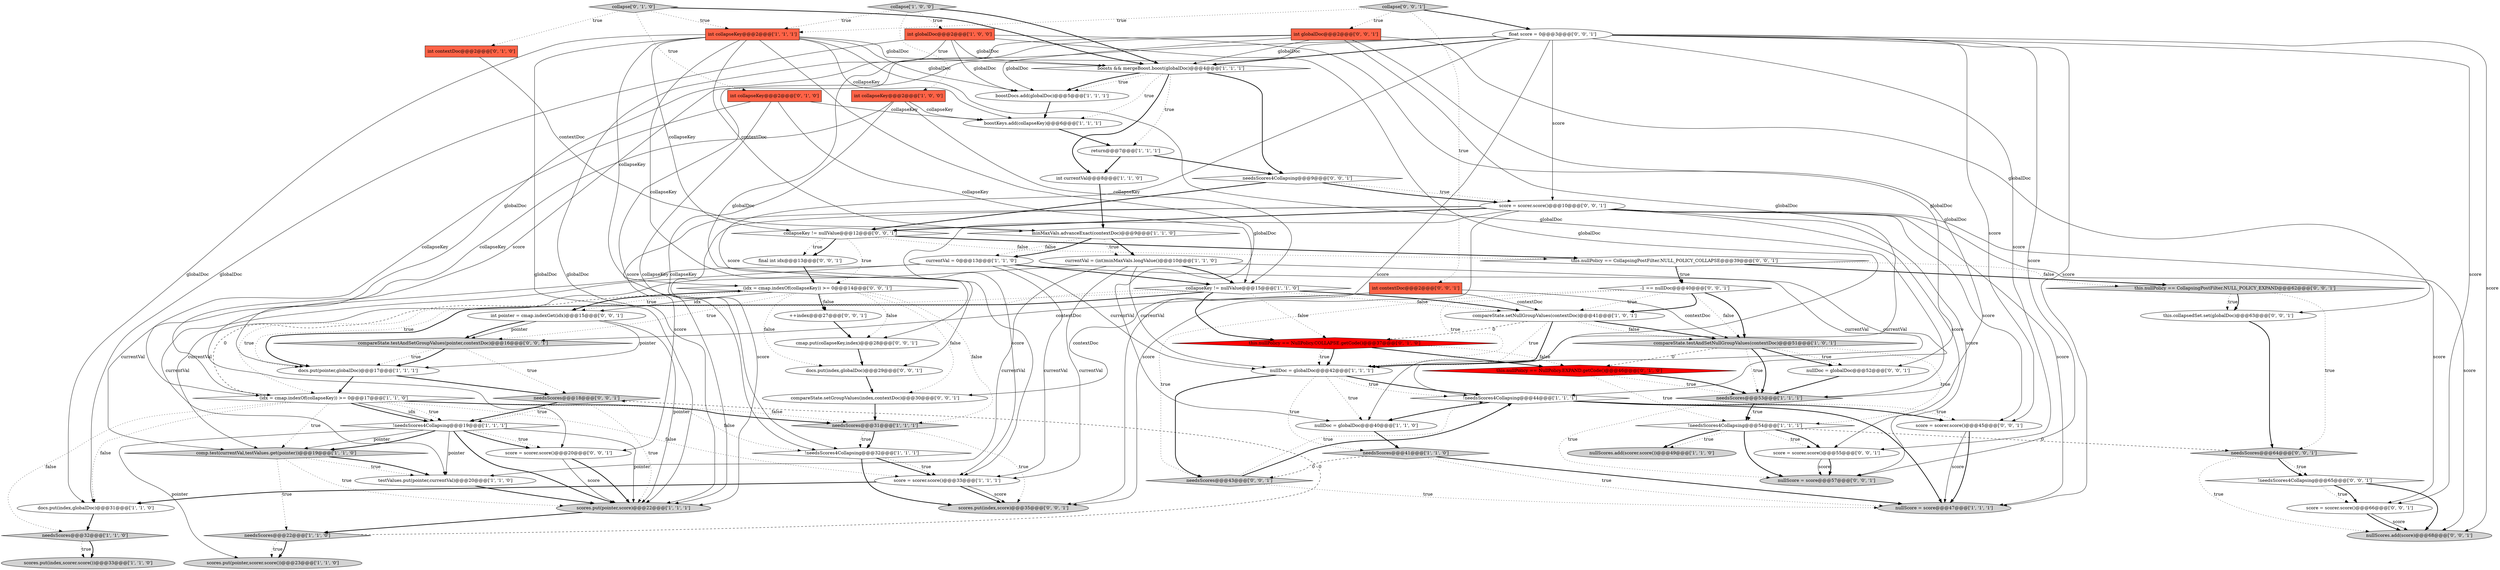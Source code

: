 digraph {
71 [style = filled, label = "collapseKey != nullValue@@@12@@@['0', '0', '1']", fillcolor = white, shape = diamond image = "AAA0AAABBB3BBB"];
64 [style = filled, label = "int contextDoc@@@2@@@['0', '0', '1']", fillcolor = tomato, shape = box image = "AAA0AAABBB3BBB"];
3 [style = filled, label = "!needsScores4Collapsing@@@19@@@['1', '1', '1']", fillcolor = white, shape = diamond image = "AAA0AAABBB1BBB"];
8 [style = filled, label = "nullDoc = globalDoc@@@42@@@['1', '1', '1']", fillcolor = white, shape = ellipse image = "AAA0AAABBB1BBB"];
60 [style = filled, label = "score = scorer.score()@@@20@@@['0', '0', '1']", fillcolor = white, shape = ellipse image = "AAA0AAABBB3BBB"];
16 [style = filled, label = "scores.put(pointer,score)@@@22@@@['1', '1', '1']", fillcolor = lightgray, shape = ellipse image = "AAA0AAABBB1BBB"];
14 [style = filled, label = "comp.test(currentVal,testValues.get(pointer))@@@19@@@['1', '1', '0']", fillcolor = lightgray, shape = diamond image = "AAA0AAABBB1BBB"];
36 [style = filled, label = "!needsScores4Collapsing@@@44@@@['1', '1', '1']", fillcolor = white, shape = diamond image = "AAA0AAABBB1BBB"];
33 [style = filled, label = "compareState.setNullGroupValues(contextDoc)@@@41@@@['1', '0', '1']", fillcolor = white, shape = ellipse image = "AAA0AAABBB1BBB"];
45 [style = filled, label = "score = scorer.score()@@@45@@@['0', '0', '1']", fillcolor = white, shape = ellipse image = "AAA0AAABBB3BBB"];
52 [style = filled, label = "collapse['0', '0', '1']", fillcolor = lightgray, shape = diamond image = "AAA0AAABBB3BBB"];
48 [style = filled, label = "compareState.testAndSetGroupValues(pointer,contextDoc)@@@16@@@['0', '0', '1']", fillcolor = lightgray, shape = diamond image = "AAA0AAABBB3BBB"];
20 [style = filled, label = "needsScores@@@22@@@['1', '1', '0']", fillcolor = lightgray, shape = diamond image = "AAA0AAABBB1BBB"];
67 [style = filled, label = "final int idx@@@13@@@['0', '0', '1']", fillcolor = white, shape = ellipse image = "AAA0AAABBB3BBB"];
68 [style = filled, label = "needsScores@@@18@@@['0', '0', '1']", fillcolor = lightgray, shape = diamond image = "AAA0AAABBB3BBB"];
44 [style = filled, label = "!needsScores4Collapsing@@@65@@@['0', '0', '1']", fillcolor = white, shape = diamond image = "AAA0AAABBB3BBB"];
42 [style = filled, label = "(idx = cmap.indexOf(collapseKey)) >= 0@@@14@@@['0', '0', '1']", fillcolor = white, shape = diamond image = "AAA0AAABBB3BBB"];
4 [style = filled, label = "(idx = cmap.indexOf(collapseKey)) >= 0@@@17@@@['1', '1', '0']", fillcolor = white, shape = diamond image = "AAA0AAABBB1BBB"];
27 [style = filled, label = "!needsScores4Collapsing@@@32@@@['1', '1', '1']", fillcolor = white, shape = diamond image = "AAA0AAABBB1BBB"];
17 [style = filled, label = "currentVal = (int)minMaxVals.longValue()@@@10@@@['1', '1', '0']", fillcolor = white, shape = ellipse image = "AAA0AAABBB1BBB"];
29 [style = filled, label = "collapse['1', '0', '0']", fillcolor = lightgray, shape = diamond image = "AAA0AAABBB1BBB"];
51 [style = filled, label = "-1 == nullDoc@@@40@@@['0', '0', '1']", fillcolor = white, shape = diamond image = "AAA0AAABBB3BBB"];
63 [style = filled, label = "nullDoc = globalDoc@@@52@@@['0', '0', '1']", fillcolor = white, shape = ellipse image = "AAA0AAABBB3BBB"];
9 [style = filled, label = "needsScores@@@41@@@['1', '1', '0']", fillcolor = lightgray, shape = diamond image = "AAA0AAABBB1BBB"];
37 [style = filled, label = "int contextDoc@@@2@@@['0', '1', '0']", fillcolor = tomato, shape = box image = "AAA0AAABBB2BBB"];
56 [style = filled, label = "this.collapsedSet.set(globalDoc)@@@63@@@['0', '0', '1']", fillcolor = white, shape = ellipse image = "AAA0AAABBB3BBB"];
43 [style = filled, label = "this.nullPolicy == CollapsingPostFilter.NULL_POLICY_COLLAPSE@@@39@@@['0', '0', '1']", fillcolor = white, shape = diamond image = "AAA0AAABBB3BBB"];
15 [style = filled, label = "minMaxVals.advanceExact(contextDoc)@@@9@@@['1', '1', '0']", fillcolor = white, shape = diamond image = "AAA0AAABBB1BBB"];
54 [style = filled, label = "float score = 0@@@3@@@['0', '0', '1']", fillcolor = white, shape = ellipse image = "AAA0AAABBB3BBB"];
11 [style = filled, label = "int collapseKey@@@2@@@['1', '0', '0']", fillcolor = tomato, shape = box image = "AAA0AAABBB1BBB"];
0 [style = filled, label = "score = scorer.score()@@@33@@@['1', '1', '1']", fillcolor = white, shape = ellipse image = "AAA0AAABBB1BBB"];
25 [style = filled, label = "boostKeys.add(collapseKey)@@@6@@@['1', '1', '1']", fillcolor = white, shape = ellipse image = "AAA0AAABBB1BBB"];
28 [style = filled, label = "boostDocs.add(globalDoc)@@@5@@@['1', '1', '1']", fillcolor = white, shape = ellipse image = "AAA0AAABBB1BBB"];
18 [style = filled, label = "currentVal = 0@@@13@@@['1', '1', '0']", fillcolor = white, shape = ellipse image = "AAA0AAABBB1BBB"];
58 [style = filled, label = "scores.put(index,score)@@@35@@@['0', '0', '1']", fillcolor = lightgray, shape = ellipse image = "AAA0AAABBB3BBB"];
72 [style = filled, label = "cmap.put(collapseKey,index)@@@28@@@['0', '0', '1']", fillcolor = white, shape = ellipse image = "AAA0AAABBB3BBB"];
47 [style = filled, label = "int globalDoc@@@2@@@['0', '0', '1']", fillcolor = tomato, shape = box image = "AAA0AAABBB3BBB"];
7 [style = filled, label = "needsScores@@@32@@@['1', '1', '0']", fillcolor = lightgray, shape = diamond image = "AAA0AAABBB1BBB"];
70 [style = filled, label = "nullScore = score@@@57@@@['0', '0', '1']", fillcolor = lightgray, shape = ellipse image = "AAA0AAABBB3BBB"];
19 [style = filled, label = "!needsScores4Collapsing@@@54@@@['1', '1', '1']", fillcolor = white, shape = diamond image = "AAA0AAABBB1BBB"];
6 [style = filled, label = "scores.put(pointer,scorer.score())@@@23@@@['1', '1', '0']", fillcolor = lightgray, shape = ellipse image = "AAA0AAABBB1BBB"];
26 [style = filled, label = "needsScores@@@53@@@['1', '1', '1']", fillcolor = lightgray, shape = diamond image = "AAA0AAABBB1BBB"];
53 [style = filled, label = "score = scorer.score()@@@55@@@['0', '0', '1']", fillcolor = white, shape = ellipse image = "AAA0AAABBB3BBB"];
65 [style = filled, label = "this.nullPolicy == CollapsingPostFilter.NULL_POLICY_EXPAND@@@62@@@['0', '0', '1']", fillcolor = lightgray, shape = diamond image = "AAA0AAABBB3BBB"];
13 [style = filled, label = "int collapseKey@@@2@@@['1', '1', '1']", fillcolor = tomato, shape = box image = "AAA0AAABBB1BBB"];
55 [style = filled, label = "score = scorer.score()@@@10@@@['0', '0', '1']", fillcolor = white, shape = ellipse image = "AAA0AAABBB3BBB"];
2 [style = filled, label = "docs.put(index,globalDoc)@@@31@@@['1', '1', '0']", fillcolor = white, shape = ellipse image = "AAA0AAABBB1BBB"];
57 [style = filled, label = "docs.put(index,globalDoc)@@@29@@@['0', '0', '1']", fillcolor = white, shape = ellipse image = "AAA0AAABBB3BBB"];
62 [style = filled, label = "needsScores@@@64@@@['0', '0', '1']", fillcolor = lightgray, shape = diamond image = "AAA0AAABBB3BBB"];
22 [style = filled, label = "nullScore = score@@@47@@@['1', '1', '1']", fillcolor = lightgray, shape = ellipse image = "AAA0AAABBB1BBB"];
32 [style = filled, label = "return@@@7@@@['1', '1', '1']", fillcolor = white, shape = ellipse image = "AAA0AAABBB1BBB"];
35 [style = filled, label = "collapseKey != nullValue@@@15@@@['1', '1', '0']", fillcolor = white, shape = diamond image = "AAA0AAABBB1BBB"];
24 [style = filled, label = "needsScores@@@31@@@['1', '1', '1']", fillcolor = lightgray, shape = diamond image = "AAA0AAABBB1BBB"];
12 [style = filled, label = "docs.put(pointer,globalDoc)@@@17@@@['1', '1', '1']", fillcolor = white, shape = ellipse image = "AAA0AAABBB1BBB"];
21 [style = filled, label = "nullDoc = globalDoc@@@40@@@['1', '1', '0']", fillcolor = white, shape = ellipse image = "AAA0AAABBB1BBB"];
38 [style = filled, label = "int collapseKey@@@2@@@['0', '1', '0']", fillcolor = tomato, shape = box image = "AAA0AAABBB2BBB"];
40 [style = filled, label = "this.nullPolicy == NullPolicy.EXPAND.getCode()@@@46@@@['0', '1', '0']", fillcolor = red, shape = diamond image = "AAA1AAABBB2BBB"];
30 [style = filled, label = "boosts && mergeBoost.boost(globalDoc)@@@4@@@['1', '1', '1']", fillcolor = white, shape = diamond image = "AAA0AAABBB1BBB"];
39 [style = filled, label = "collapse['0', '1', '0']", fillcolor = lightgray, shape = diamond image = "AAA0AAABBB2BBB"];
41 [style = filled, label = "this.nullPolicy == NullPolicy.COLLAPSE.getCode()@@@37@@@['0', '1', '0']", fillcolor = red, shape = diamond image = "AAA1AAABBB2BBB"];
5 [style = filled, label = "scores.put(index,scorer.score())@@@33@@@['1', '1', '0']", fillcolor = lightgray, shape = ellipse image = "AAA0AAABBB1BBB"];
49 [style = filled, label = "score = scorer.score()@@@66@@@['0', '0', '1']", fillcolor = white, shape = ellipse image = "AAA0AAABBB3BBB"];
59 [style = filled, label = "int pointer = cmap.indexGet(idx)@@@15@@@['0', '0', '1']", fillcolor = white, shape = ellipse image = "AAA0AAABBB3BBB"];
31 [style = filled, label = "testValues.put(pointer,currentVal)@@@20@@@['1', '1', '0']", fillcolor = white, shape = ellipse image = "AAA0AAABBB1BBB"];
46 [style = filled, label = "compareState.setGroupValues(index,contextDoc)@@@30@@@['0', '0', '1']", fillcolor = white, shape = ellipse image = "AAA0AAABBB3BBB"];
61 [style = filled, label = "needsScores@@@43@@@['0', '0', '1']", fillcolor = lightgray, shape = diamond image = "AAA0AAABBB3BBB"];
66 [style = filled, label = "needsScores4Collapsing@@@9@@@['0', '0', '1']", fillcolor = white, shape = diamond image = "AAA0AAABBB3BBB"];
50 [style = filled, label = "++index@@@27@@@['0', '0', '1']", fillcolor = white, shape = ellipse image = "AAA0AAABBB3BBB"];
1 [style = filled, label = "int globalDoc@@@2@@@['1', '0', '0']", fillcolor = tomato, shape = box image = "AAA0AAABBB1BBB"];
23 [style = filled, label = "int currentVal@@@8@@@['1', '1', '0']", fillcolor = white, shape = ellipse image = "AAA0AAABBB1BBB"];
69 [style = filled, label = "nullScores.add(score)@@@68@@@['0', '0', '1']", fillcolor = lightgray, shape = ellipse image = "AAA0AAABBB3BBB"];
34 [style = filled, label = "compareState.testAndSetNullGroupValues(contextDoc)@@@51@@@['1', '0', '1']", fillcolor = lightgray, shape = diamond image = "AAA0AAABBB1BBB"];
10 [style = filled, label = "nullScores.add(scorer.score())@@@49@@@['1', '1', '0']", fillcolor = lightgray, shape = ellipse image = "AAA0AAABBB1BBB"];
19->10 [style = dotted, label="true"];
59->12 [style = solid, label="pointer"];
54->60 [style = solid, label="score"];
32->23 [style = bold, label=""];
55->53 [style = solid, label="score"];
59->16 [style = solid, label="pointer"];
48->12 [style = dotted, label="true"];
29->30 [style = bold, label=""];
35->41 [style = bold, label=""];
13->30 [style = solid, label="globalDoc"];
72->57 [style = bold, label=""];
41->8 [style = bold, label=""];
54->45 [style = solid, label="score"];
43->51 [style = dotted, label="true"];
51->34 [style = dotted, label="false"];
38->27 [style = solid, label="collapseKey"];
13->71 [style = solid, label="collapseKey"];
61->36 [style = dotted, label="true"];
26->19 [style = dotted, label="true"];
19->53 [style = dotted, label="true"];
44->49 [style = dotted, label="true"];
3->16 [style = bold, label=""];
24->27 [style = dotted, label="true"];
35->12 [style = dotted, label="true"];
55->0 [style = solid, label="score"];
52->64 [style = dotted, label="true"];
33->41 [style = dashed, label="0"];
61->22 [style = dotted, label="true"];
12->68 [style = bold, label=""];
34->26 [style = dotted, label="true"];
65->62 [style = dotted, label="true"];
48->12 [style = bold, label=""];
17->36 [style = solid, label="currentVal"];
15->17 [style = bold, label=""];
8->36 [style = bold, label=""];
71->67 [style = bold, label=""];
49->69 [style = solid, label="score"];
30->28 [style = bold, label=""];
20->68 [style = dashed, label="0"];
29->13 [style = dotted, label="true"];
34->26 [style = bold, label=""];
45->22 [style = bold, label=""];
60->16 [style = solid, label="score"];
42->48 [style = dotted, label="true"];
64->33 [style = solid, label="contextDoc"];
18->35 [style = bold, label=""];
28->25 [style = bold, label=""];
40->26 [style = bold, label=""];
71->43 [style = dotted, label="false"];
59->48 [style = solid, label="pointer"];
47->63 [style = solid, label="globalDoc"];
11->25 [style = solid, label="collapseKey"];
55->49 [style = solid, label="score"];
19->62 [style = dashed, label="0"];
13->72 [style = solid, label="collapseKey"];
24->27 [style = bold, label=""];
35->12 [style = bold, label=""];
57->46 [style = bold, label=""];
17->35 [style = bold, label=""];
13->25 [style = solid, label="collapseKey"];
4->3 [style = bold, label=""];
64->34 [style = solid, label="contextDoc"];
47->28 [style = solid, label="globalDoc"];
55->60 [style = solid, label="score"];
1->30 [style = solid, label="globalDoc"];
4->7 [style = dotted, label="false"];
27->0 [style = bold, label=""];
4->3 [style = solid, label="idx"];
60->16 [style = bold, label=""];
40->26 [style = dotted, label="true"];
47->30 [style = solid, label="globalDoc"];
54->22 [style = solid, label="score"];
0->58 [style = bold, label=""];
46->24 [style = bold, label=""];
43->51 [style = bold, label=""];
54->0 [style = solid, label="score"];
56->62 [style = bold, label=""];
64->48 [style = solid, label="contextDoc"];
44->49 [style = bold, label=""];
43->65 [style = dotted, label="false"];
34->40 [style = dashed, label="0"];
35->41 [style = dotted, label="false"];
8->61 [style = bold, label=""];
13->26 [style = solid, label="globalDoc"];
15->17 [style = dotted, label="true"];
4->27 [style = dotted, label="false"];
34->19 [style = dotted, label="true"];
65->56 [style = dotted, label="true"];
36->45 [style = dotted, label="true"];
7->5 [style = bold, label=""];
54->53 [style = solid, label="score"];
34->63 [style = dotted, label="true"];
21->9 [style = bold, label=""];
3->31 [style = solid, label="pointer"];
33->34 [style = dotted, label="false"];
71->42 [style = dotted, label="true"];
66->71 [style = bold, label=""];
49->69 [style = bold, label=""];
30->32 [style = dotted, label="true"];
65->56 [style = bold, label=""];
62->44 [style = dotted, label="true"];
27->58 [style = bold, label=""];
11->27 [style = solid, label="collapseKey"];
41->40 [style = dotted, label="false"];
54->55 [style = solid, label="score"];
4->0 [style = dotted, label="false"];
48->68 [style = dotted, label="true"];
50->72 [style = bold, label=""];
30->28 [style = dotted, label="true"];
16->20 [style = bold, label=""];
55->16 [style = solid, label="score"];
24->58 [style = dotted, label="true"];
33->8 [style = bold, label=""];
59->48 [style = bold, label=""];
51->33 [style = bold, label=""];
20->6 [style = dotted, label="true"];
52->54 [style = bold, label=""];
3->14 [style = solid, label="pointer"];
18->36 [style = solid, label="currentVal"];
9->22 [style = bold, label=""];
29->1 [style = dotted, label="true"];
13->42 [style = solid, label="collapseKey"];
55->45 [style = solid, label="score"];
54->16 [style = solid, label="score"];
54->70 [style = solid, label="score"];
42->59 [style = dotted, label="true"];
4->24 [style = bold, label=""];
51->33 [style = dotted, label="true"];
32->66 [style = bold, label=""];
8->21 [style = dotted, label="true"];
17->31 [style = solid, label="currentVal"];
54->58 [style = solid, label="score"];
63->26 [style = bold, label=""];
55->71 [style = bold, label=""];
68->3 [style = bold, label=""];
19->70 [style = bold, label=""];
1->21 [style = solid, label="globalDoc"];
23->15 [style = bold, label=""];
66->55 [style = dotted, label="true"];
19->10 [style = bold, label=""];
68->16 [style = dotted, label="true"];
51->61 [style = dotted, label="true"];
11->35 [style = solid, label="collapseKey"];
42->59 [style = solid, label="idx"];
62->69 [style = dotted, label="true"];
26->19 [style = bold, label=""];
62->44 [style = bold, label=""];
61->36 [style = bold, label=""];
18->8 [style = solid, label="currentVal"];
7->5 [style = dotted, label="true"];
14->16 [style = dotted, label="true"];
9->61 [style = dashed, label="0"];
39->37 [style = dotted, label="true"];
44->69 [style = bold, label=""];
4->2 [style = dotted, label="false"];
4->3 [style = dotted, label="true"];
34->63 [style = bold, label=""];
19->53 [style = bold, label=""];
1->28 [style = solid, label="globalDoc"];
64->46 [style = solid, label="contextDoc"];
30->25 [style = dotted, label="true"];
41->40 [style = bold, label=""];
66->55 [style = bold, label=""];
13->16 [style = solid, label="globalDoc"];
47->8 [style = solid, label="globalDoc"];
71->67 [style = dotted, label="true"];
43->65 [style = bold, label=""];
14->31 [style = bold, label=""];
52->13 [style = dotted, label="true"];
33->8 [style = dotted, label="true"];
15->18 [style = dotted, label="false"];
41->8 [style = dotted, label="true"];
39->13 [style = dotted, label="true"];
13->15 [style = solid, label="contextDoc"];
8->9 [style = dotted, label="true"];
8->36 [style = dotted, label="true"];
0->58 [style = solid, label="score"];
42->57 [style = dotted, label="false"];
52->47 [style = dotted, label="true"];
9->22 [style = dotted, label="true"];
42->59 [style = bold, label=""];
40->19 [style = dotted, label="true"];
45->22 [style = solid, label="score"];
55->22 [style = solid, label="score"];
35->4 [style = dotted, label="true"];
29->11 [style = dotted, label="true"];
18->0 [style = solid, label="currentVal"];
53->70 [style = solid, label="score"];
42->46 [style = dotted, label="false"];
42->72 [style = dotted, label="false"];
42->50 [style = bold, label=""];
17->14 [style = solid, label="currentVal"];
35->33 [style = dotted, label="false"];
1->26 [style = solid, label="globalDoc"];
55->69 [style = solid, label="score"];
31->16 [style = bold, label=""];
55->70 [style = solid, label="score"];
30->66 [style = bold, label=""];
47->57 [style = solid, label="globalDoc"];
39->38 [style = dotted, label="true"];
3->14 [style = bold, label=""];
30->23 [style = bold, label=""];
0->2 [style = bold, label=""];
35->33 [style = bold, label=""];
18->14 [style = solid, label="currentVal"];
13->28 [style = solid, label="globalDoc"];
1->16 [style = solid, label="globalDoc"];
25->32 [style = bold, label=""];
36->22 [style = bold, label=""];
54->30 [style = bold, label=""];
17->0 [style = solid, label="currentVal"];
20->6 [style = bold, label=""];
4->14 [style = dotted, label="true"];
54->49 [style = solid, label="score"];
54->69 [style = solid, label="score"];
15->18 [style = bold, label=""];
55->58 [style = solid, label="score"];
47->12 [style = solid, label="globalDoc"];
39->30 [style = bold, label=""];
14->20 [style = dotted, label="true"];
36->21 [style = bold, label=""];
68->3 [style = dotted, label="true"];
26->70 [style = dotted, label="true"];
13->21 [style = solid, label="globalDoc"];
18->31 [style = solid, label="currentVal"];
3->16 [style = solid, label="pointer"];
27->0 [style = dotted, label="true"];
3->6 [style = solid, label="pointer"];
3->60 [style = dotted, label="true"];
12->4 [style = bold, label=""];
71->43 [style = bold, label=""];
53->70 [style = bold, label=""];
38->35 [style = solid, label="collapseKey"];
17->8 [style = solid, label="currentVal"];
4->42 [style = dashed, label="0"];
47->56 [style = solid, label="globalDoc"];
42->24 [style = dotted, label="false"];
51->8 [style = dotted, label="true"];
67->42 [style = bold, label=""];
14->31 [style = dotted, label="true"];
13->2 [style = solid, label="globalDoc"];
11->4 [style = solid, label="collapseKey"];
38->4 [style = solid, label="collapseKey"];
42->50 [style = dotted, label="false"];
1->2 [style = solid, label="globalDoc"];
2->7 [style = bold, label=""];
51->34 [style = bold, label=""];
36->45 [style = bold, label=""];
37->15 [style = solid, label="contextDoc"];
33->34 [style = bold, label=""];
38->25 [style = solid, label="collapseKey"];
4->24 [style = dotted, label="false"];
3->60 [style = bold, label=""];
}
